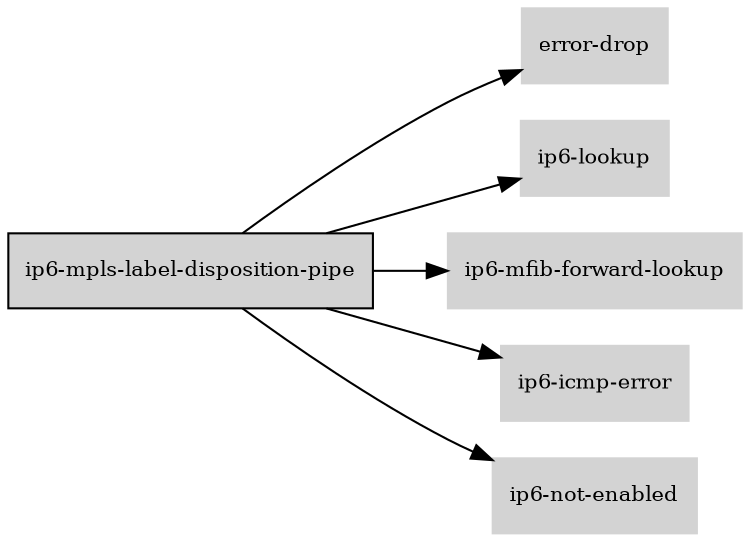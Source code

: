 digraph "ip6_mpls_label_disposition_pipe_subgraph" {
  rankdir=LR;
  node [shape=box, style=filled, fontsize=10, color=lightgray, fontcolor=black, fillcolor=lightgray];
  "ip6-mpls-label-disposition-pipe" [color=black, fontcolor=black, fillcolor=lightgray];
  edge [fontsize=8];
  "ip6-mpls-label-disposition-pipe" -> "error-drop";
  "ip6-mpls-label-disposition-pipe" -> "ip6-lookup";
  "ip6-mpls-label-disposition-pipe" -> "ip6-mfib-forward-lookup";
  "ip6-mpls-label-disposition-pipe" -> "ip6-icmp-error";
  "ip6-mpls-label-disposition-pipe" -> "ip6-not-enabled";
}
